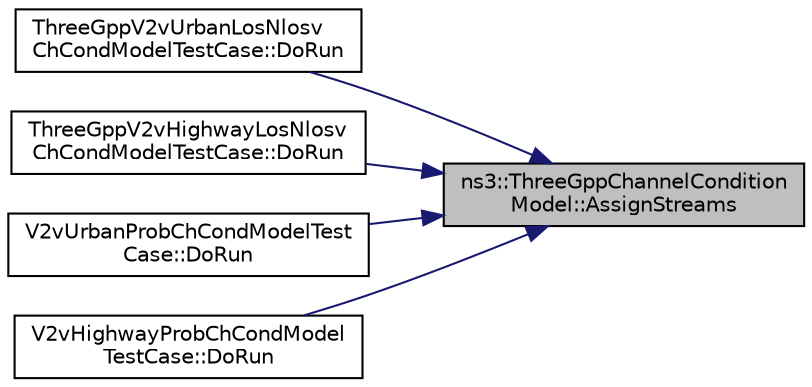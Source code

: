 digraph "ns3::ThreeGppChannelConditionModel::AssignStreams"
{
 // LATEX_PDF_SIZE
  edge [fontname="Helvetica",fontsize="10",labelfontname="Helvetica",labelfontsize="10"];
  node [fontname="Helvetica",fontsize="10",shape=record];
  rankdir="RL";
  Node1 [label="ns3::ThreeGppChannelCondition\lModel::AssignStreams",height=0.2,width=0.4,color="black", fillcolor="grey75", style="filled", fontcolor="black",tooltip="If this model uses objects of type RandomVariableStream, set the stream numbers to the integers start..."];
  Node1 -> Node2 [dir="back",color="midnightblue",fontsize="10",style="solid",fontname="Helvetica"];
  Node2 [label="ThreeGppV2vUrbanLosNlosv\lChCondModelTestCase::DoRun",height=0.2,width=0.4,color="black", fillcolor="white", style="filled",URL="$class_three_gpp_v2v_urban_los_nlosv_ch_cond_model_test_case.html#a3c2df4a7a3f3d79b69a9b82b5aed42aa",tooltip="Builds the simulation scenario and perform the tests."];
  Node1 -> Node3 [dir="back",color="midnightblue",fontsize="10",style="solid",fontname="Helvetica"];
  Node3 [label="ThreeGppV2vHighwayLosNlosv\lChCondModelTestCase::DoRun",height=0.2,width=0.4,color="black", fillcolor="white", style="filled",URL="$class_three_gpp_v2v_highway_los_nlosv_ch_cond_model_test_case.html#a6f70342d318085f5dd1ec9161fab5814",tooltip="Builds the simulation scenario and perform the tests."];
  Node1 -> Node4 [dir="back",color="midnightblue",fontsize="10",style="solid",fontname="Helvetica"];
  Node4 [label="V2vUrbanProbChCondModelTest\lCase::DoRun",height=0.2,width=0.4,color="black", fillcolor="white", style="filled",URL="$class_v2v_urban_prob_ch_cond_model_test_case.html#a5e8a78e5af26ac34bec4ab6c18fde149",tooltip="Builds the simulation scenario and perform the tests."];
  Node1 -> Node5 [dir="back",color="midnightblue",fontsize="10",style="solid",fontname="Helvetica"];
  Node5 [label="V2vHighwayProbChCondModel\lTestCase::DoRun",height=0.2,width=0.4,color="black", fillcolor="white", style="filled",URL="$class_v2v_highway_prob_ch_cond_model_test_case.html#aa973405f68efce293f6a395ab7a2af4f",tooltip="Builds the simulation scenario and perform the tests."];
}
